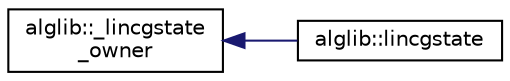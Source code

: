 digraph "Graphical Class Hierarchy"
{
  edge [fontname="Helvetica",fontsize="10",labelfontname="Helvetica",labelfontsize="10"];
  node [fontname="Helvetica",fontsize="10",shape=record];
  rankdir="LR";
  Node0 [label="alglib::_lincgstate\l_owner",height=0.2,width=0.4,color="black", fillcolor="white", style="filled",URL="$classalglib_1_1__lincgstate__owner.html"];
  Node0 -> Node1 [dir="back",color="midnightblue",fontsize="10",style="solid",fontname="Helvetica"];
  Node1 [label="alglib::lincgstate",height=0.2,width=0.4,color="black", fillcolor="white", style="filled",URL="$classalglib_1_1lincgstate.html"];
}
